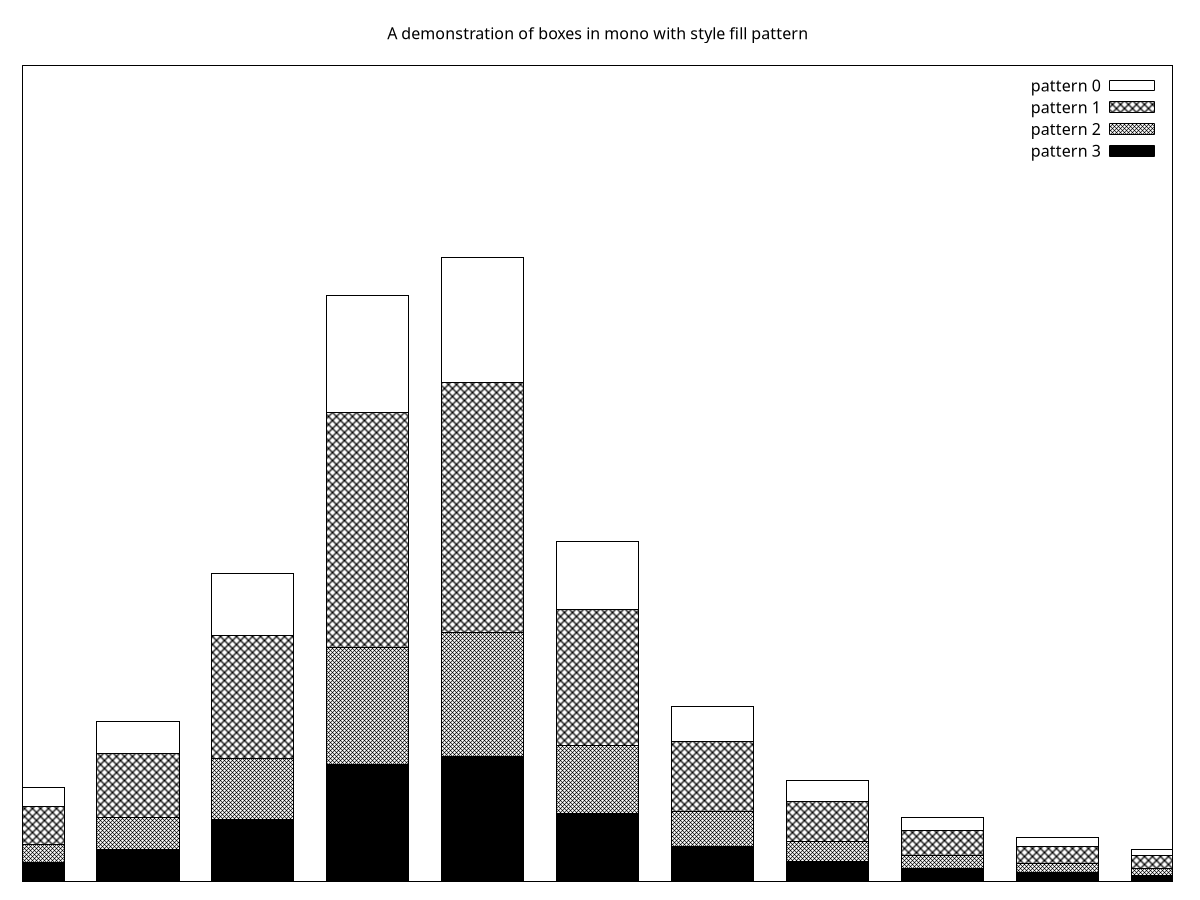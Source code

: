 # set terminal png transparent nocrop enhanced size 450,320 font "arial,8" 
# set output 'fillstyle.7.png'
set boxwidth 0.5 absolute
set style fill   pattern 0 border
set samples 11, 11
unset xtics
unset ytics
set title "A demonstration of boxes in mono with style fill pattern" 
set yrange [ 0.00000 : 120.000 ] noreverse nowriteback
plot [-2.5:4.5] 100/(1.0+x*x) title 'pattern 0' with boxes lt -1,                  80/(1.0+x*x) title 'pattern 1' with boxes lt -1,                  40/(1.0+x*x) title 'pattern 2' with boxes lt -1,                  20/(1.0+x*x) title 'pattern 3' with boxes lt -1
